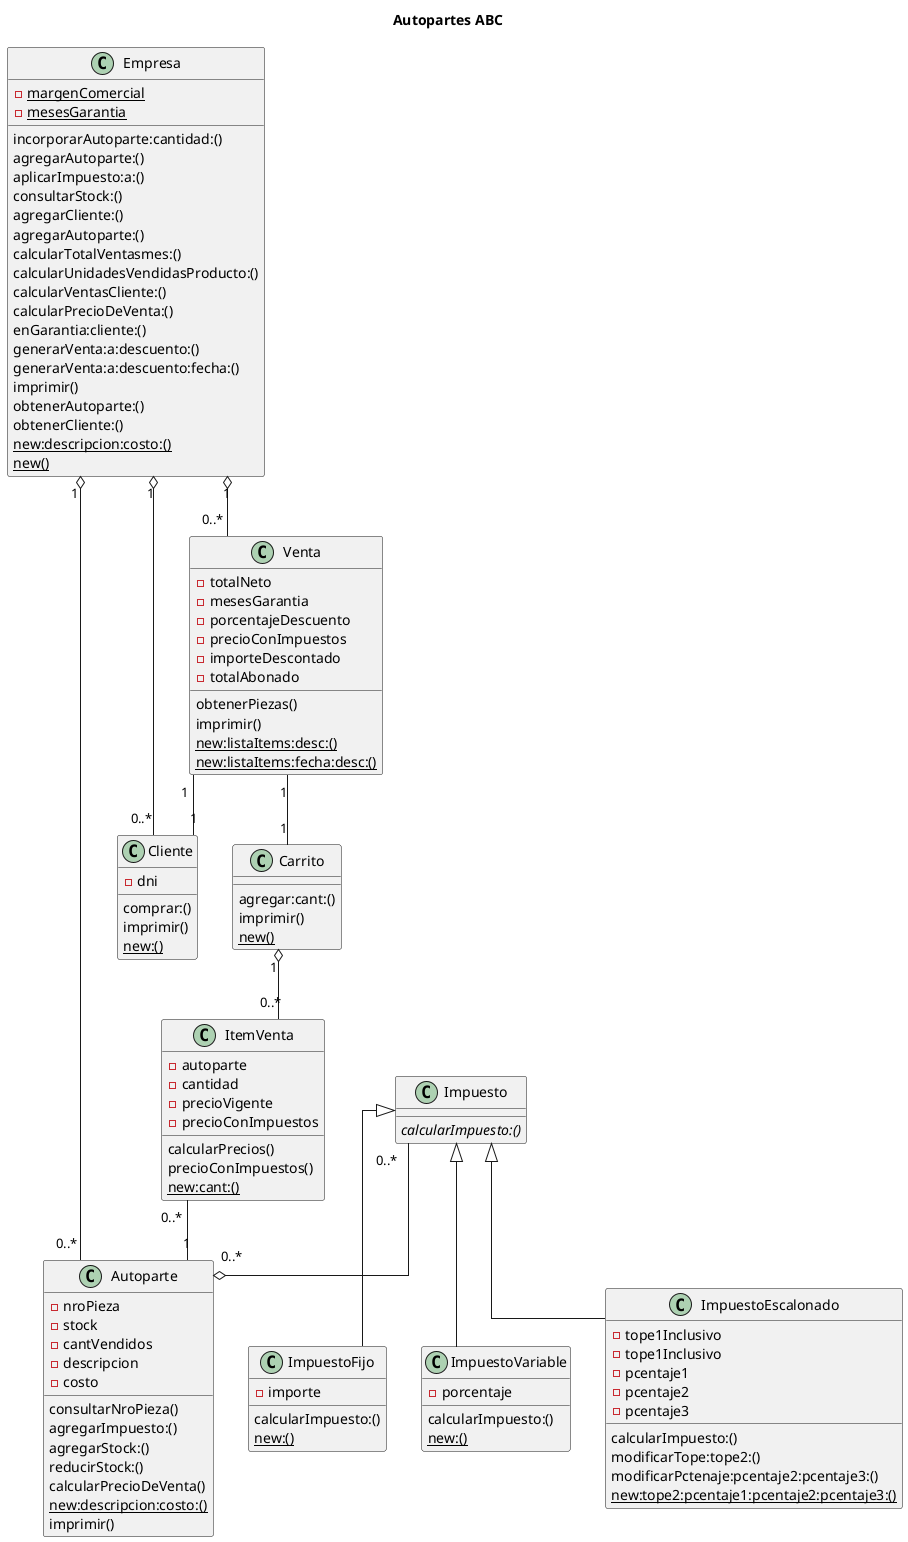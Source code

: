 @startuml

title Autopartes ABC
skinparam linetype ortho

class Empresa {
-{static}margenComercial
-{static}mesesGarantia
incorporarAutoparte:cantidad:()
agregarAutoparte:()
aplicarImpuesto:a:()
consultarStock:()
agregarCliente:()
agregarAutoparte:()
calcularTotalVentasmes:()
calcularUnidadesVendidasProducto:()
calcularVentasCliente:()
calcularPrecioDeVenta:()
enGarantia:cliente:()
generarVenta:a:descuento:()
generarVenta:a:descuento:fecha:()
imprimir()
obtenerAutoparte:()
obtenerCliente:()
{static}new:descripcion:costo:()
{static}new()

}

class Autoparte {
-nroPieza
-stock
-cantVendidos 
-descripcion
-costo

consultarNroPieza()
agregarImpuesto:()
agregarStock:()
reducirStock:()
calcularPrecioDeVenta()
{static}new:descripcion:costo:()
imprimir()
}

class Cliente {
-dni
comprar:()
imprimir()
{static}new:()
}

class Carrito {
agregar:cant:()
imprimir()
{static}new()
}


class ItemVenta {
-autoparte
-cantidad
-precioVigente
-precioConImpuestos
calcularPrecios()
precioConImpuestos()
{static}new:cant:()
}

class Venta {
-totalNeto
-mesesGarantia
-porcentajeDescuento
-precioConImpuestos
-importeDescontado
-totalAbonado
obtenerPiezas()
imprimir()
{static}new:listaItems:desc:()
{static}new:listaItems:fecha:desc:()

}

class Impuesto{
{abstract}calcularImpuesto:()
}

class ImpuestoFijo{
-importe
calcularImpuesto:()
{static}new:()
}

class ImpuestoVariable{
-porcentaje
calcularImpuesto:()
{static}new:()
}

class ImpuestoEscalonado{
-tope1Inclusivo 
-tope1Inclusivo
-pcentaje1 
-pcentaje2
-pcentaje3
calcularImpuesto:()
modificarTope:tope2:()
modificarPctenaje:pcentaje2:pcentaje3:()
{static}new:tope2:pcentaje1:pcentaje2:pcentaje3:()
}



Empresa "1" o-- "0..*" Autoparte
Empresa "1" o-- "0..*" Cliente
Empresa "1" o-- "0..*" Venta
Venta "1" -- "1" Carrito
Venta "1" -- "1" Cliente
Carrito "1" o-- "0..*" ItemVenta
ItemVenta "0..*" -- "1" Autoparte
Impuesto  <|-- ImpuestoFijo
Impuesto  <|-- ImpuestoVariable
Impuesto  <|-- ImpuestoEscalonado
Impuesto  "0..*" --o "0..*" Autoparte



@enduml